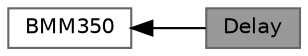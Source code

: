 digraph "Delay"
{
 // LATEX_PDF_SIZE
  bgcolor="transparent";
  edge [fontname=Helvetica,fontsize=10,labelfontname=Helvetica,labelfontsize=10];
  node [fontname=Helvetica,fontsize=10,shape=box,height=0.2,width=0.4];
  rankdir=LR;
  Node2 [id="Node000002",label="BMM350",height=0.2,width=0.4,color="grey40", fillcolor="white", style="filled",URL="$group__bmm350.html",tooltip="Sensor driver for BMM350 sensor."];
  Node1 [id="Node000001",label="Delay",height=0.2,width=0.4,color="gray40", fillcolor="grey60", style="filled", fontcolor="black",tooltip="Delay function in microseconds."];
  Node2->Node1 [shape=plaintext, dir="back", style="solid"];
}
